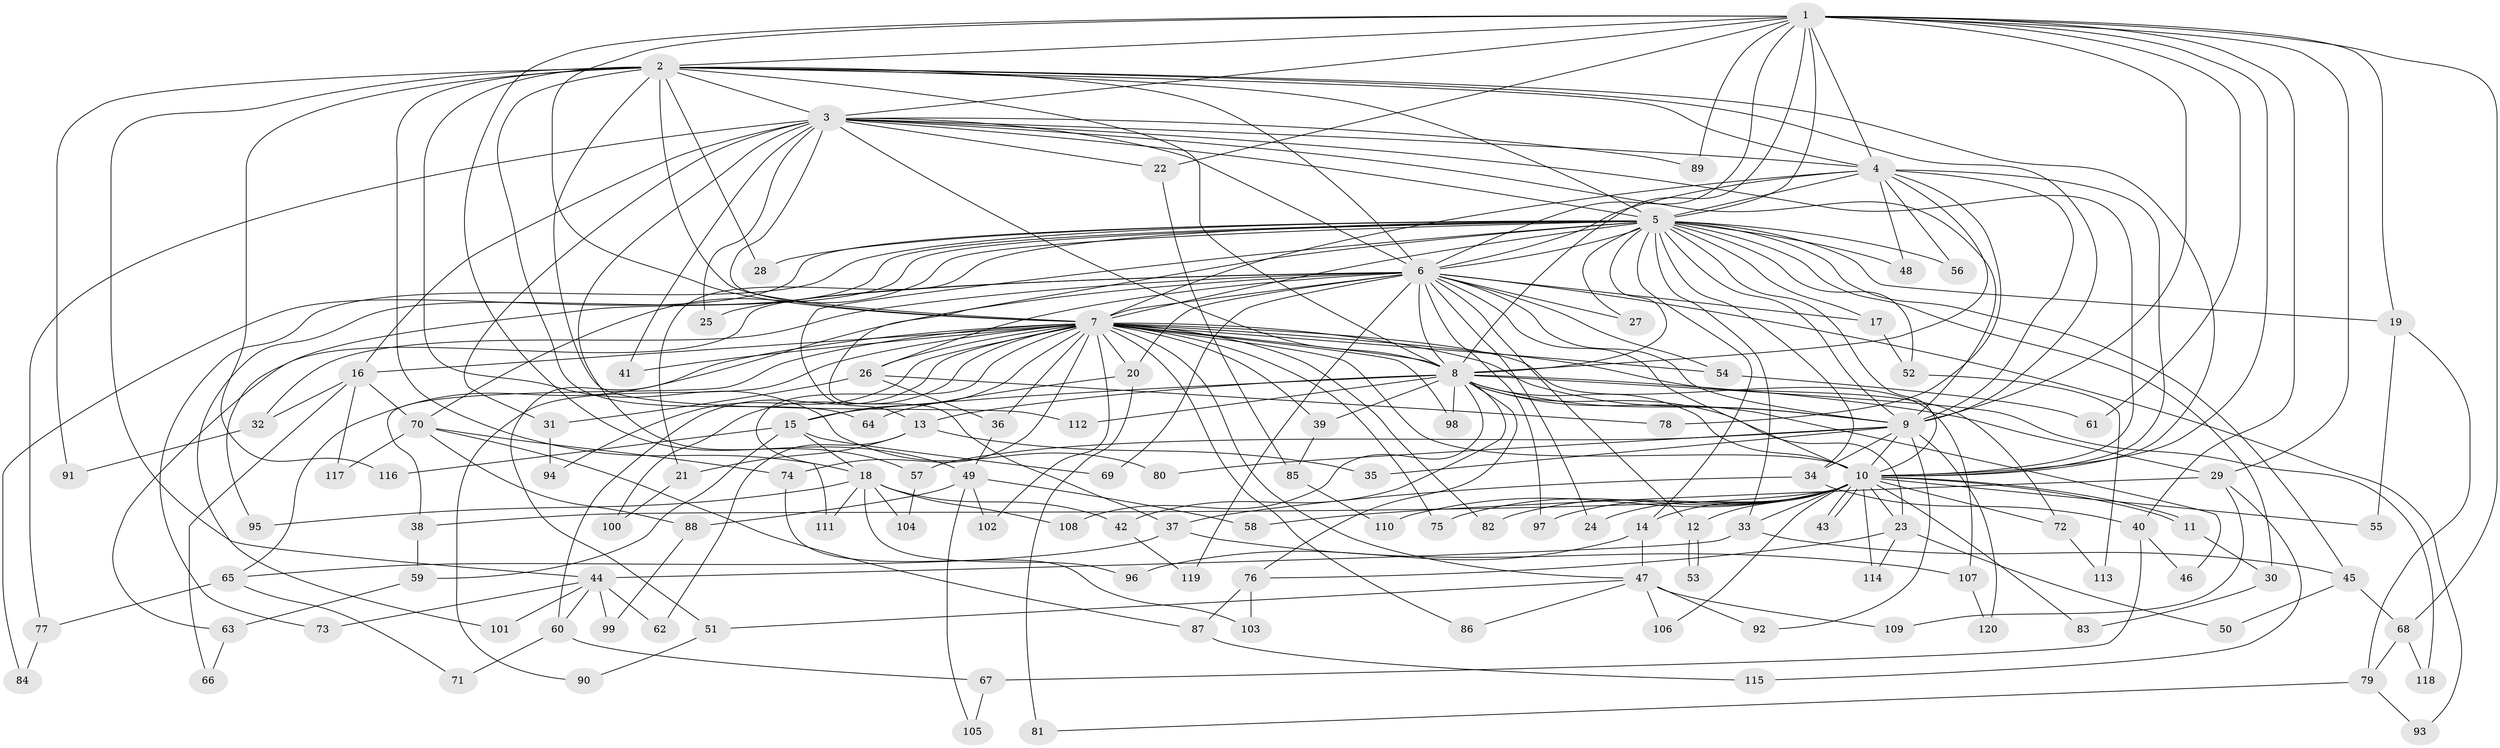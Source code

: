 // coarse degree distribution, {17: 0.010752688172043012, 14: 0.010752688172043012, 28: 0.010752688172043012, 10: 0.010752688172043012, 24: 0.010752688172043012, 30: 0.010752688172043012, 22: 0.010752688172043012, 13: 0.010752688172043012, 25: 0.010752688172043012, 3: 0.23655913978494625, 2: 0.44086021505376344, 5: 0.053763440860215055, 4: 0.08602150537634409, 9: 0.010752688172043012, 8: 0.021505376344086023, 1: 0.021505376344086023, 6: 0.021505376344086023, 7: 0.010752688172043012}
// Generated by graph-tools (version 1.1) at 2025/41/03/06/25 10:41:34]
// undirected, 120 vertices, 265 edges
graph export_dot {
graph [start="1"]
  node [color=gray90,style=filled];
  1;
  2;
  3;
  4;
  5;
  6;
  7;
  8;
  9;
  10;
  11;
  12;
  13;
  14;
  15;
  16;
  17;
  18;
  19;
  20;
  21;
  22;
  23;
  24;
  25;
  26;
  27;
  28;
  29;
  30;
  31;
  32;
  33;
  34;
  35;
  36;
  37;
  38;
  39;
  40;
  41;
  42;
  43;
  44;
  45;
  46;
  47;
  48;
  49;
  50;
  51;
  52;
  53;
  54;
  55;
  56;
  57;
  58;
  59;
  60;
  61;
  62;
  63;
  64;
  65;
  66;
  67;
  68;
  69;
  70;
  71;
  72;
  73;
  74;
  75;
  76;
  77;
  78;
  79;
  80;
  81;
  82;
  83;
  84;
  85;
  86;
  87;
  88;
  89;
  90;
  91;
  92;
  93;
  94;
  95;
  96;
  97;
  98;
  99;
  100;
  101;
  102;
  103;
  104;
  105;
  106;
  107;
  108;
  109;
  110;
  111;
  112;
  113;
  114;
  115;
  116;
  117;
  118;
  119;
  120;
  1 -- 2;
  1 -- 3;
  1 -- 4;
  1 -- 5;
  1 -- 6;
  1 -- 7;
  1 -- 8;
  1 -- 9;
  1 -- 10;
  1 -- 19;
  1 -- 22;
  1 -- 29;
  1 -- 40;
  1 -- 49;
  1 -- 61;
  1 -- 68;
  1 -- 89;
  2 -- 3;
  2 -- 4;
  2 -- 5;
  2 -- 6;
  2 -- 7;
  2 -- 8;
  2 -- 9;
  2 -- 10;
  2 -- 18;
  2 -- 28;
  2 -- 44;
  2 -- 64;
  2 -- 80;
  2 -- 91;
  2 -- 112;
  2 -- 116;
  3 -- 4;
  3 -- 5;
  3 -- 6;
  3 -- 7;
  3 -- 8;
  3 -- 9;
  3 -- 10;
  3 -- 16;
  3 -- 22;
  3 -- 25;
  3 -- 31;
  3 -- 41;
  3 -- 57;
  3 -- 77;
  3 -- 89;
  4 -- 5;
  4 -- 6;
  4 -- 7;
  4 -- 8;
  4 -- 9;
  4 -- 10;
  4 -- 48;
  4 -- 56;
  4 -- 78;
  5 -- 6;
  5 -- 7;
  5 -- 8;
  5 -- 9;
  5 -- 10;
  5 -- 13;
  5 -- 14;
  5 -- 17;
  5 -- 19;
  5 -- 21;
  5 -- 27;
  5 -- 28;
  5 -- 30;
  5 -- 33;
  5 -- 34;
  5 -- 37;
  5 -- 45;
  5 -- 48;
  5 -- 52;
  5 -- 56;
  5 -- 70;
  5 -- 73;
  5 -- 84;
  5 -- 95;
  5 -- 101;
  6 -- 7;
  6 -- 8;
  6 -- 9;
  6 -- 10;
  6 -- 12;
  6 -- 17;
  6 -- 20;
  6 -- 24;
  6 -- 25;
  6 -- 26;
  6 -- 27;
  6 -- 32;
  6 -- 51;
  6 -- 54;
  6 -- 63;
  6 -- 69;
  6 -- 93;
  6 -- 97;
  6 -- 119;
  7 -- 8;
  7 -- 9;
  7 -- 10;
  7 -- 15;
  7 -- 16;
  7 -- 20;
  7 -- 26;
  7 -- 36;
  7 -- 38;
  7 -- 39;
  7 -- 41;
  7 -- 47;
  7 -- 54;
  7 -- 60;
  7 -- 65;
  7 -- 72;
  7 -- 74;
  7 -- 75;
  7 -- 82;
  7 -- 86;
  7 -- 90;
  7 -- 94;
  7 -- 98;
  7 -- 100;
  7 -- 102;
  7 -- 107;
  7 -- 111;
  8 -- 9;
  8 -- 10;
  8 -- 13;
  8 -- 15;
  8 -- 23;
  8 -- 29;
  8 -- 39;
  8 -- 42;
  8 -- 46;
  8 -- 76;
  8 -- 98;
  8 -- 108;
  8 -- 112;
  8 -- 118;
  9 -- 10;
  9 -- 34;
  9 -- 35;
  9 -- 57;
  9 -- 80;
  9 -- 92;
  9 -- 120;
  10 -- 11;
  10 -- 11;
  10 -- 12;
  10 -- 14;
  10 -- 23;
  10 -- 24;
  10 -- 33;
  10 -- 38;
  10 -- 43;
  10 -- 43;
  10 -- 55;
  10 -- 72;
  10 -- 75;
  10 -- 82;
  10 -- 83;
  10 -- 97;
  10 -- 106;
  10 -- 110;
  10 -- 114;
  11 -- 30;
  12 -- 53;
  12 -- 53;
  13 -- 21;
  13 -- 35;
  13 -- 62;
  14 -- 47;
  14 -- 96;
  15 -- 18;
  15 -- 59;
  15 -- 69;
  15 -- 116;
  16 -- 32;
  16 -- 66;
  16 -- 70;
  16 -- 117;
  17 -- 52;
  18 -- 42;
  18 -- 95;
  18 -- 96;
  18 -- 104;
  18 -- 108;
  18 -- 111;
  19 -- 55;
  19 -- 79;
  20 -- 64;
  20 -- 81;
  21 -- 100;
  22 -- 85;
  23 -- 50;
  23 -- 76;
  23 -- 114;
  26 -- 31;
  26 -- 36;
  26 -- 78;
  29 -- 58;
  29 -- 109;
  29 -- 115;
  30 -- 83;
  31 -- 94;
  32 -- 91;
  33 -- 44;
  33 -- 45;
  34 -- 37;
  34 -- 40;
  36 -- 49;
  37 -- 65;
  37 -- 107;
  38 -- 59;
  39 -- 85;
  40 -- 46;
  40 -- 67;
  42 -- 119;
  44 -- 60;
  44 -- 62;
  44 -- 73;
  44 -- 99;
  44 -- 101;
  45 -- 50;
  45 -- 68;
  47 -- 51;
  47 -- 86;
  47 -- 92;
  47 -- 106;
  47 -- 109;
  49 -- 58;
  49 -- 88;
  49 -- 102;
  49 -- 105;
  51 -- 90;
  52 -- 113;
  54 -- 61;
  57 -- 104;
  59 -- 63;
  60 -- 67;
  60 -- 71;
  63 -- 66;
  65 -- 71;
  65 -- 77;
  67 -- 105;
  68 -- 79;
  68 -- 118;
  70 -- 74;
  70 -- 87;
  70 -- 88;
  70 -- 117;
  72 -- 113;
  74 -- 103;
  76 -- 87;
  76 -- 103;
  77 -- 84;
  79 -- 81;
  79 -- 93;
  85 -- 110;
  87 -- 115;
  88 -- 99;
  107 -- 120;
}
